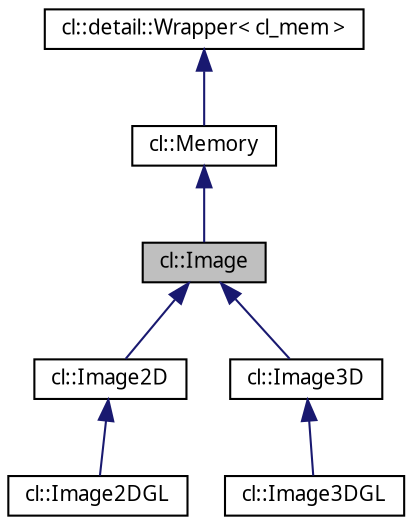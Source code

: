 digraph G
{
  edge [fontname="FreeSans.ttf",fontsize="10",labelfontname="FreeSans.ttf",labelfontsize="10"];
  node [fontname="FreeSans.ttf",fontsize="10",shape=record];
  Node1 [label="cl::Image",height=0.2,width=0.4,color="black", fillcolor="grey75", style="filled" fontcolor="black"];
  Node2 -> Node1 [dir=back,color="midnightblue",fontsize="10",style="solid",fontname="FreeSans.ttf"];
  Node2 [label="cl::Memory",height=0.2,width=0.4,color="black", fillcolor="white", style="filled",URL="$classcl_1_1_memory.html",tooltip="Memory interface for cl_mem."];
  Node3 -> Node2 [dir=back,color="midnightblue",fontsize="10",style="solid",fontname="FreeSans.ttf"];
  Node3 [label="cl::detail::Wrapper\< cl_mem \>",height=0.2,width=0.4,color="black", fillcolor="white", style="filled",URL="$classcl_1_1detail_1_1_wrapper.html"];
  Node1 -> Node4 [dir=back,color="midnightblue",fontsize="10",style="solid",fontname="FreeSans.ttf"];
  Node4 [label="cl::Image2D",height=0.2,width=0.4,color="black", fillcolor="white", style="filled",URL="$classcl_1_1_image2_d.html",tooltip="Image interface for 2D images."];
  Node4 -> Node5 [dir=back,color="midnightblue",fontsize="10",style="solid",fontname="FreeSans.ttf"];
  Node5 [label="cl::Image2DGL",height=0.2,width=0.4,color="black", fillcolor="white", style="filled",URL="$classcl_1_1_image2_d_g_l.html",tooltip="2D image interface for GL interop."];
  Node1 -> Node6 [dir=back,color="midnightblue",fontsize="10",style="solid",fontname="FreeSans.ttf"];
  Node6 [label="cl::Image3D",height=0.2,width=0.4,color="black", fillcolor="white", style="filled",URL="$classcl_1_1_image3_d.html",tooltip="Image interface for 3D images."];
  Node6 -> Node7 [dir=back,color="midnightblue",fontsize="10",style="solid",fontname="FreeSans.ttf"];
  Node7 [label="cl::Image3DGL",height=0.2,width=0.4,color="black", fillcolor="white", style="filled",URL="$classcl_1_1_image3_d_g_l.html"];
}
